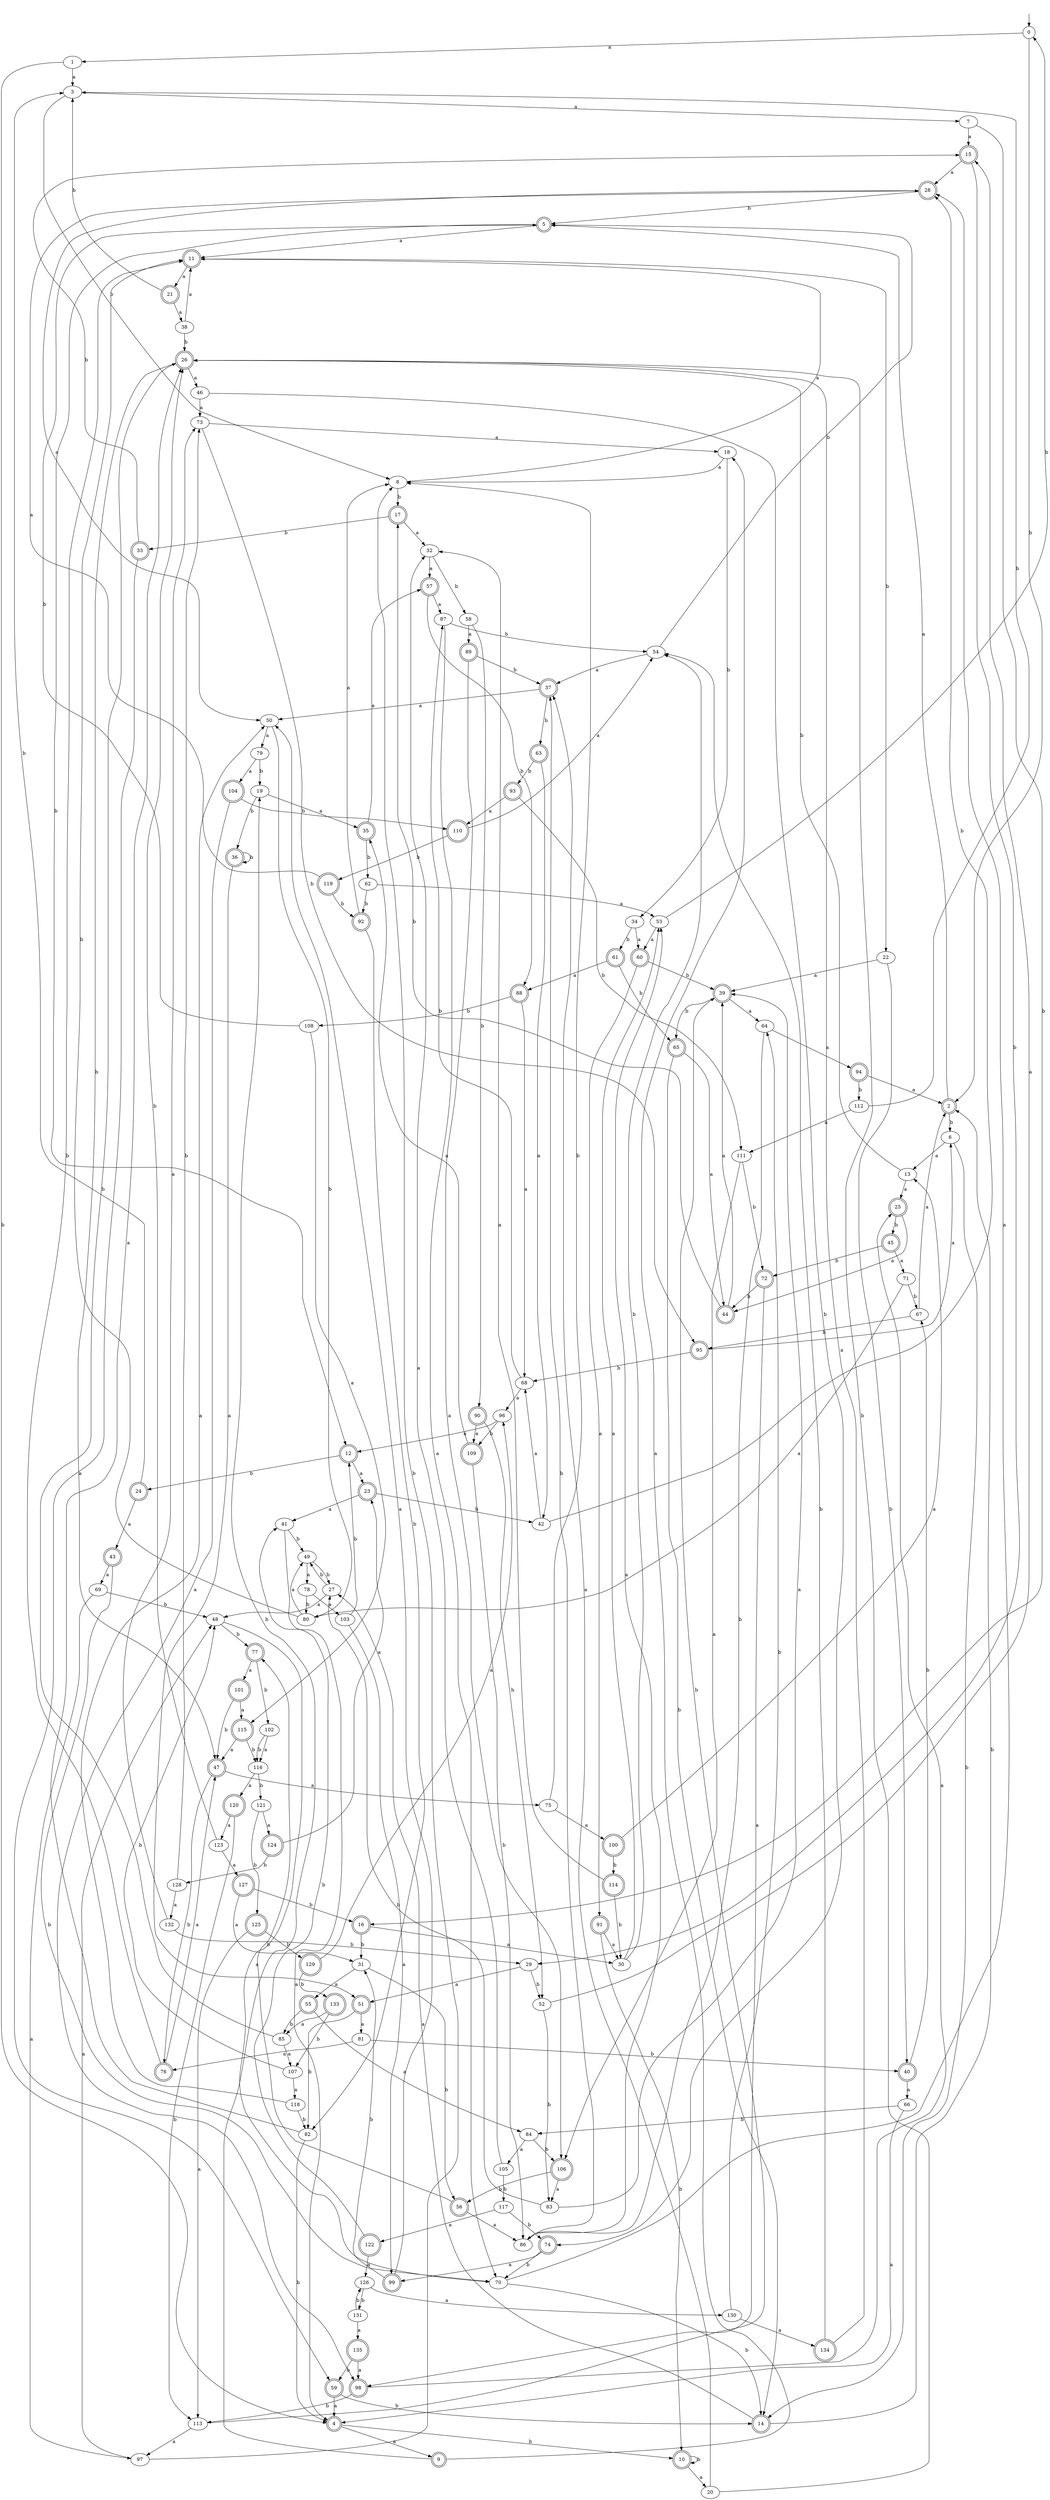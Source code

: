 digraph RandomDFA {
  __start0 [label="", shape=none];
  __start0 -> 0 [label=""];
  0 [shape=circle]
  0 -> 1 [label="a"]
  0 -> 2 [label="b"]
  1
  1 -> 3 [label="a"]
  1 -> 4 [label="b"]
  2 [shape=doublecircle]
  2 -> 5 [label="a"]
  2 -> 6 [label="b"]
  3
  3 -> 7 [label="a"]
  3 -> 8 [label="b"]
  4 [shape=doublecircle]
  4 -> 9 [label="a"]
  4 -> 10 [label="b"]
  5 [shape=doublecircle]
  5 -> 11 [label="a"]
  5 -> 12 [label="b"]
  6
  6 -> 13 [label="a"]
  6 -> 14 [label="b"]
  7
  7 -> 15 [label="a"]
  7 -> 16 [label="b"]
  8
  8 -> 11 [label="a"]
  8 -> 17 [label="b"]
  9 [shape=doublecircle]
  9 -> 18 [label="a"]
  9 -> 19 [label="b"]
  10 [shape=doublecircle]
  10 -> 20 [label="a"]
  10 -> 10 [label="b"]
  11 [shape=doublecircle]
  11 -> 21 [label="a"]
  11 -> 22 [label="b"]
  12 [shape=doublecircle]
  12 -> 23 [label="a"]
  12 -> 24 [label="b"]
  13
  13 -> 25 [label="a"]
  13 -> 26 [label="b"]
  14 [shape=doublecircle]
  14 -> 27 [label="a"]
  14 -> 2 [label="b"]
  15 [shape=doublecircle]
  15 -> 28 [label="a"]
  15 -> 29 [label="b"]
  16 [shape=doublecircle]
  16 -> 30 [label="a"]
  16 -> 31 [label="b"]
  17 [shape=doublecircle]
  17 -> 32 [label="a"]
  17 -> 33 [label="b"]
  18
  18 -> 8 [label="a"]
  18 -> 34 [label="b"]
  19
  19 -> 35 [label="a"]
  19 -> 36 [label="b"]
  20
  20 -> 37 [label="a"]
  20 -> 26 [label="b"]
  21 [shape=doublecircle]
  21 -> 38 [label="a"]
  21 -> 3 [label="b"]
  22
  22 -> 39 [label="a"]
  22 -> 40 [label="b"]
  23 [shape=doublecircle]
  23 -> 41 [label="a"]
  23 -> 42 [label="b"]
  24 [shape=doublecircle]
  24 -> 43 [label="a"]
  24 -> 3 [label="b"]
  25 [shape=doublecircle]
  25 -> 44 [label="a"]
  25 -> 45 [label="b"]
  26 [shape=doublecircle]
  26 -> 46 [label="a"]
  26 -> 47 [label="b"]
  27
  27 -> 48 [label="a"]
  27 -> 49 [label="b"]
  28 [shape=doublecircle]
  28 -> 50 [label="a"]
  28 -> 5 [label="b"]
  29
  29 -> 51 [label="a"]
  29 -> 52 [label="b"]
  30
  30 -> 53 [label="a"]
  30 -> 54 [label="b"]
  31
  31 -> 55 [label="a"]
  31 -> 56 [label="b"]
  32
  32 -> 57 [label="a"]
  32 -> 58 [label="b"]
  33 [shape=doublecircle]
  33 -> 59 [label="a"]
  33 -> 15 [label="b"]
  34
  34 -> 60 [label="a"]
  34 -> 61 [label="b"]
  35 [shape=doublecircle]
  35 -> 57 [label="a"]
  35 -> 62 [label="b"]
  36 [shape=doublecircle]
  36 -> 51 [label="a"]
  36 -> 36 [label="b"]
  37 [shape=doublecircle]
  37 -> 50 [label="a"]
  37 -> 63 [label="b"]
  38
  38 -> 11 [label="a"]
  38 -> 26 [label="b"]
  39 [shape=doublecircle]
  39 -> 64 [label="a"]
  39 -> 65 [label="b"]
  40 [shape=doublecircle]
  40 -> 66 [label="a"]
  40 -> 67 [label="b"]
  41
  41 -> 4 [label="a"]
  41 -> 49 [label="b"]
  42
  42 -> 68 [label="a"]
  42 -> 28 [label="b"]
  43 [shape=doublecircle]
  43 -> 69 [label="a"]
  43 -> 70 [label="b"]
  44 [shape=doublecircle]
  44 -> 39 [label="a"]
  44 -> 17 [label="b"]
  45 [shape=doublecircle]
  45 -> 71 [label="a"]
  45 -> 72 [label="b"]
  46
  46 -> 73 [label="a"]
  46 -> 74 [label="b"]
  47 [shape=doublecircle]
  47 -> 75 [label="a"]
  47 -> 76 [label="b"]
  48
  48 -> 70 [label="a"]
  48 -> 77 [label="b"]
  49
  49 -> 78 [label="a"]
  49 -> 27 [label="b"]
  50
  50 -> 79 [label="a"]
  50 -> 80 [label="b"]
  51 [shape=doublecircle]
  51 -> 81 [label="a"]
  51 -> 82 [label="b"]
  52
  52 -> 15 [label="a"]
  52 -> 83 [label="b"]
  53
  53 -> 60 [label="a"]
  53 -> 0 [label="b"]
  54
  54 -> 37 [label="a"]
  54 -> 5 [label="b"]
  55 [shape=doublecircle]
  55 -> 84 [label="a"]
  55 -> 85 [label="b"]
  56 [shape=doublecircle]
  56 -> 86 [label="a"]
  56 -> 77 [label="b"]
  57 [shape=doublecircle]
  57 -> 87 [label="a"]
  57 -> 88 [label="b"]
  58
  58 -> 89 [label="a"]
  58 -> 90 [label="b"]
  59 [shape=doublecircle]
  59 -> 4 [label="a"]
  59 -> 14 [label="b"]
  60 [shape=doublecircle]
  60 -> 91 [label="a"]
  60 -> 39 [label="b"]
  61 [shape=doublecircle]
  61 -> 88 [label="a"]
  61 -> 65 [label="b"]
  62
  62 -> 53 [label="a"]
  62 -> 92 [label="b"]
  63 [shape=doublecircle]
  63 -> 42 [label="a"]
  63 -> 93 [label="b"]
  64
  64 -> 94 [label="a"]
  64 -> 86 [label="b"]
  65 [shape=doublecircle]
  65 -> 44 [label="a"]
  65 -> 14 [label="b"]
  66
  66 -> 4 [label="a"]
  66 -> 84 [label="b"]
  67
  67 -> 2 [label="a"]
  67 -> 95 [label="b"]
  68
  68 -> 96 [label="a"]
  68 -> 87 [label="b"]
  69
  69 -> 97 [label="a"]
  69 -> 48 [label="b"]
  70
  70 -> 28 [label="a"]
  70 -> 14 [label="b"]
  71
  71 -> 80 [label="a"]
  71 -> 67 [label="b"]
  72 [shape=doublecircle]
  72 -> 98 [label="a"]
  72 -> 44 [label="b"]
  73
  73 -> 18 [label="a"]
  73 -> 95 [label="b"]
  74 [shape=doublecircle]
  74 -> 99 [label="a"]
  74 -> 70 [label="b"]
  75
  75 -> 100 [label="a"]
  75 -> 8 [label="b"]
  76 [shape=doublecircle]
  76 -> 47 [label="a"]
  76 -> 11 [label="b"]
  77 [shape=doublecircle]
  77 -> 101 [label="a"]
  77 -> 102 [label="b"]
  78
  78 -> 103 [label="a"]
  78 -> 80 [label="b"]
  79
  79 -> 104 [label="a"]
  79 -> 19 [label="b"]
  80
  80 -> 49 [label="a"]
  80 -> 11 [label="b"]
  81
  81 -> 76 [label="a"]
  81 -> 40 [label="b"]
  82
  82 -> 26 [label="a"]
  82 -> 4 [label="b"]
  83
  83 -> 39 [label="a"]
  83 -> 27 [label="b"]
  84
  84 -> 105 [label="a"]
  84 -> 106 [label="b"]
  85
  85 -> 107 [label="a"]
  85 -> 26 [label="b"]
  86
  86 -> 53 [label="a"]
  86 -> 37 [label="b"]
  87
  87 -> 70 [label="a"]
  87 -> 54 [label="b"]
  88 [shape=doublecircle]
  88 -> 68 [label="a"]
  88 -> 108 [label="b"]
  89 [shape=doublecircle]
  89 -> 106 [label="a"]
  89 -> 37 [label="b"]
  90 [shape=doublecircle]
  90 -> 109 [label="a"]
  90 -> 52 [label="b"]
  91 [shape=doublecircle]
  91 -> 30 [label="a"]
  91 -> 10 [label="b"]
  92 [shape=doublecircle]
  92 -> 8 [label="a"]
  92 -> 82 [label="b"]
  93 [shape=doublecircle]
  93 -> 110 [label="a"]
  93 -> 111 [label="b"]
  94 [shape=doublecircle]
  94 -> 2 [label="a"]
  94 -> 112 [label="b"]
  95 [shape=doublecircle]
  95 -> 6 [label="a"]
  95 -> 68 [label="b"]
  96
  96 -> 12 [label="a"]
  96 -> 109 [label="b"]
  97
  97 -> 48 [label="a"]
  97 -> 8 [label="b"]
  98 [shape=doublecircle]
  98 -> 25 [label="a"]
  98 -> 113 [label="b"]
  99 [shape=doublecircle]
  99 -> 50 [label="a"]
  99 -> 31 [label="b"]
  100 [shape=doublecircle]
  100 -> 13 [label="a"]
  100 -> 114 [label="b"]
  101 [shape=doublecircle]
  101 -> 115 [label="a"]
  101 -> 47 [label="b"]
  102
  102 -> 116 [label="a"]
  102 -> 116 [label="b"]
  103
  103 -> 99 [label="a"]
  103 -> 12 [label="b"]
  104 [shape=doublecircle]
  104 -> 98 [label="a"]
  104 -> 110 [label="b"]
  105
  105 -> 32 [label="a"]
  105 -> 117 [label="b"]
  106 [shape=doublecircle]
  106 -> 83 [label="a"]
  106 -> 56 [label="b"]
  107
  107 -> 118 [label="a"]
  107 -> 48 [label="b"]
  108
  108 -> 115 [label="a"]
  108 -> 5 [label="b"]
  109 [shape=doublecircle]
  109 -> 35 [label="a"]
  109 -> 86 [label="b"]
  110 [shape=doublecircle]
  110 -> 54 [label="a"]
  110 -> 119 [label="b"]
  111
  111 -> 106 [label="a"]
  111 -> 72 [label="b"]
  112
  112 -> 111 [label="a"]
  112 -> 3 [label="b"]
  113
  113 -> 97 [label="a"]
  113 -> 39 [label="b"]
  114 [shape=doublecircle]
  114 -> 32 [label="a"]
  114 -> 30 [label="b"]
  115 [shape=doublecircle]
  115 -> 47 [label="a"]
  115 -> 116 [label="b"]
  116
  116 -> 120 [label="a"]
  116 -> 121 [label="b"]
  117
  117 -> 122 [label="a"]
  117 -> 74 [label="b"]
  118
  118 -> 50 [label="a"]
  118 -> 82 [label="b"]
  119 [shape=doublecircle]
  119 -> 28 [label="a"]
  119 -> 92 [label="b"]
  120 [shape=doublecircle]
  120 -> 123 [label="a"]
  120 -> 113 [label="b"]
  121
  121 -> 124 [label="a"]
  121 -> 125 [label="b"]
  122 [shape=doublecircle]
  122 -> 126 [label="a"]
  122 -> 41 [label="b"]
  123
  123 -> 127 [label="a"]
  123 -> 26 [label="b"]
  124 [shape=doublecircle]
  124 -> 23 [label="a"]
  124 -> 128 [label="b"]
  125 [shape=doublecircle]
  125 -> 113 [label="a"]
  125 -> 129 [label="b"]
  126
  126 -> 130 [label="a"]
  126 -> 131 [label="b"]
  127 [shape=doublecircle]
  127 -> 31 [label="a"]
  127 -> 16 [label="b"]
  128
  128 -> 132 [label="a"]
  128 -> 73 [label="b"]
  129 [shape=doublecircle]
  129 -> 96 [label="a"]
  129 -> 133 [label="b"]
  130
  130 -> 134 [label="a"]
  130 -> 64 [label="b"]
  131
  131 -> 135 [label="a"]
  131 -> 126 [label="b"]
  132
  132 -> 73 [label="a"]
  132 -> 29 [label="b"]
  133 [shape=doublecircle]
  133 -> 85 [label="a"]
  133 -> 107 [label="b"]
  134 [shape=doublecircle]
  134 -> 26 [label="a"]
  134 -> 54 [label="b"]
  135 [shape=doublecircle]
  135 -> 98 [label="a"]
  135 -> 59 [label="b"]
}
